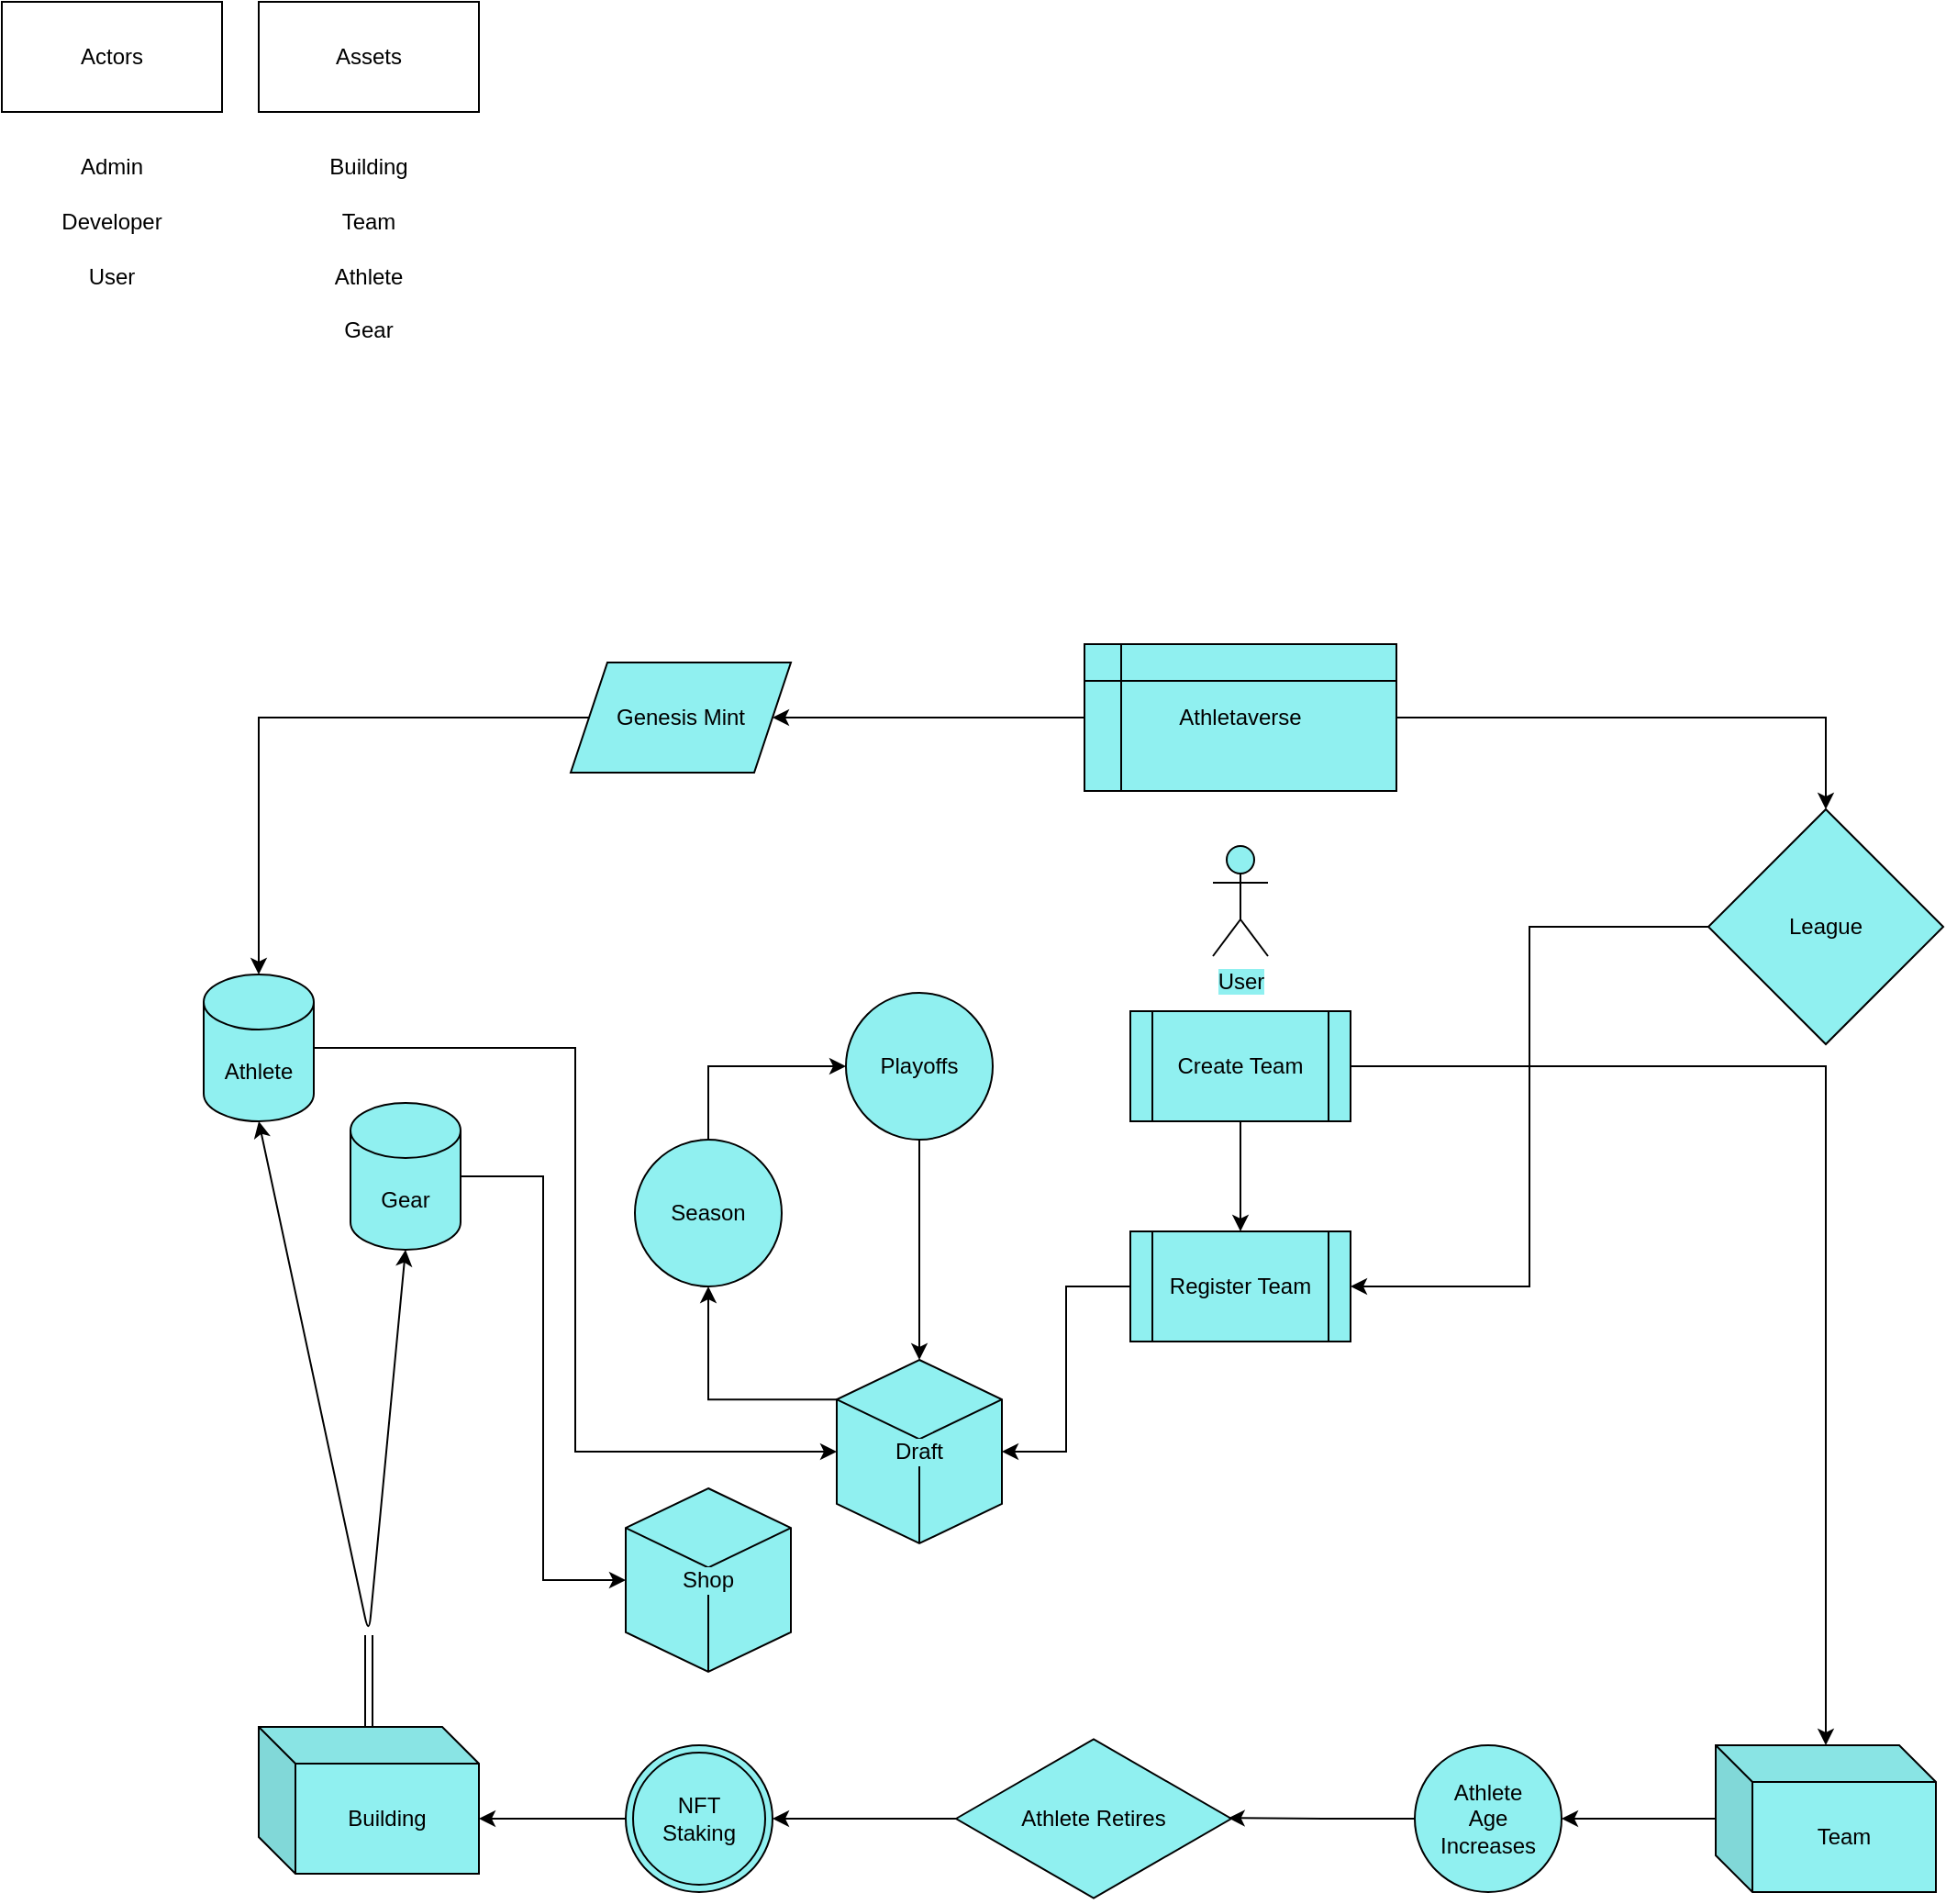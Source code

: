 <mxfile version="13.10.1" type="github">
  <diagram name="Page-1" id="c7558073-3199-34d8-9f00-42111426c3f3">
    <mxGraphModel dx="287" dy="738" grid="1" gridSize="10" guides="1" tooltips="1" connect="1" arrows="1" fold="1" page="1" pageScale="1" pageWidth="826" pageHeight="1169" background="#ffffff" math="0" shadow="0">
      <root>
        <mxCell id="0" />
        <mxCell id="1" parent="0" />
        <mxCell id="dlrHXuZqNuOjezG7PqBJ-97" value="Actors&lt;br&gt;" style="rounded=0;whiteSpace=wrap;html=1;" vertex="1" parent="1">
          <mxGeometry x="840" y="10" width="120" height="60" as="geometry" />
        </mxCell>
        <mxCell id="dlrHXuZqNuOjezG7PqBJ-98" value="Assets&lt;br&gt;" style="rounded=0;whiteSpace=wrap;html=1;" vertex="1" parent="1">
          <mxGeometry x="980" y="10" width="120" height="60" as="geometry" />
        </mxCell>
        <mxCell id="dlrHXuZqNuOjezG7PqBJ-106" value="Developer" style="text;html=1;strokeColor=none;fillColor=none;align=center;verticalAlign=middle;whiteSpace=wrap;rounded=0;" vertex="1" parent="1">
          <mxGeometry x="880" y="120" width="40" height="20" as="geometry" />
        </mxCell>
        <mxCell id="dlrHXuZqNuOjezG7PqBJ-107" value="User" style="text;html=1;strokeColor=none;fillColor=none;align=center;verticalAlign=middle;whiteSpace=wrap;rounded=0;" vertex="1" parent="1">
          <mxGeometry x="880" y="150" width="40" height="20" as="geometry" />
        </mxCell>
        <mxCell id="dlrHXuZqNuOjezG7PqBJ-108" value="Admin" style="text;html=1;align=center;verticalAlign=middle;whiteSpace=wrap;rounded=0;shadow=0;" vertex="1" parent="1">
          <mxGeometry x="880" y="90" width="40" height="20" as="geometry" />
        </mxCell>
        <mxCell id="dlrHXuZqNuOjezG7PqBJ-110" value="Building" style="text;html=1;strokeColor=none;fillColor=none;align=center;verticalAlign=middle;whiteSpace=wrap;rounded=0;" vertex="1" parent="1">
          <mxGeometry x="1020" y="90" width="40" height="20" as="geometry" />
        </mxCell>
        <mxCell id="dlrHXuZqNuOjezG7PqBJ-111" value="Team" style="text;html=1;strokeColor=none;fillColor=none;align=center;verticalAlign=middle;whiteSpace=wrap;rounded=0;" vertex="1" parent="1">
          <mxGeometry x="1020" y="120" width="40" height="20" as="geometry" />
        </mxCell>
        <mxCell id="dlrHXuZqNuOjezG7PqBJ-112" value="Athlete" style="text;html=1;strokeColor=none;fillColor=none;align=center;verticalAlign=middle;whiteSpace=wrap;rounded=0;" vertex="1" parent="1">
          <mxGeometry x="1020" y="150" width="40" height="20" as="geometry" />
        </mxCell>
        <mxCell id="dlrHXuZqNuOjezG7PqBJ-113" value="Gear" style="text;html=1;strokeColor=none;fillColor=none;align=center;verticalAlign=middle;whiteSpace=wrap;rounded=0;" vertex="1" parent="1">
          <mxGeometry x="1020" y="179" width="40" height="20" as="geometry" />
        </mxCell>
        <mxCell id="dlrHXuZqNuOjezG7PqBJ-230" style="edgeStyle=orthogonalEdgeStyle;rounded=0;orthogonalLoop=1;jettySize=auto;html=1;entryX=1;entryY=0.5;entryDx=0;entryDy=0;" edge="1" parent="1" source="dlrHXuZqNuOjezG7PqBJ-175" target="dlrHXuZqNuOjezG7PqBJ-223">
          <mxGeometry relative="1" as="geometry" />
        </mxCell>
        <mxCell id="dlrHXuZqNuOjezG7PqBJ-175" value="League" style="rhombus;whiteSpace=wrap;html=1;shadow=0;labelBackgroundColor=#90F0F0;fillColor=#90F0F0;" vertex="1" parent="1">
          <mxGeometry x="1770" y="450" width="128" height="128" as="geometry" />
        </mxCell>
        <mxCell id="dlrHXuZqNuOjezG7PqBJ-211" style="edgeStyle=orthogonalEdgeStyle;rounded=0;orthogonalLoop=1;jettySize=auto;html=1;entryX=0;entryY=0.5;entryDx=0;entryDy=0;entryPerimeter=0;" edge="1" parent="1" source="dlrHXuZqNuOjezG7PqBJ-176" target="dlrHXuZqNuOjezG7PqBJ-209">
          <mxGeometry relative="1" as="geometry" />
        </mxCell>
        <mxCell id="dlrHXuZqNuOjezG7PqBJ-176" value="Athlete" style="shape=cylinder3;whiteSpace=wrap;html=1;boundedLbl=1;backgroundOutline=1;size=15;shadow=0;labelBackgroundColor=#90F0F0;fillColor=#90F0F0;" vertex="1" parent="1">
          <mxGeometry x="950" y="540" width="60" height="80" as="geometry" />
        </mxCell>
        <mxCell id="dlrHXuZqNuOjezG7PqBJ-214" style="edgeStyle=orthogonalEdgeStyle;rounded=0;orthogonalLoop=1;jettySize=auto;html=1;entryX=0;entryY=0.5;entryDx=0;entryDy=0;entryPerimeter=0;" edge="1" parent="1" source="dlrHXuZqNuOjezG7PqBJ-177" target="dlrHXuZqNuOjezG7PqBJ-212">
          <mxGeometry relative="1" as="geometry" />
        </mxCell>
        <mxCell id="dlrHXuZqNuOjezG7PqBJ-177" value="Gear&lt;br&gt;" style="shape=cylinder3;whiteSpace=wrap;html=1;boundedLbl=1;backgroundOutline=1;size=15;shadow=0;labelBackgroundColor=#90F0F0;fillColor=#90F0F0;" vertex="1" parent="1">
          <mxGeometry x="1030" y="610" width="60" height="80" as="geometry" />
        </mxCell>
        <mxCell id="dlrHXuZqNuOjezG7PqBJ-243" style="edgeStyle=orthogonalEdgeStyle;rounded=0;orthogonalLoop=1;jettySize=auto;html=1;" edge="1" parent="1" source="dlrHXuZqNuOjezG7PqBJ-178" target="dlrHXuZqNuOjezG7PqBJ-242">
          <mxGeometry relative="1" as="geometry" />
        </mxCell>
        <mxCell id="dlrHXuZqNuOjezG7PqBJ-178" value="Team" style="shape=cube;whiteSpace=wrap;html=1;boundedLbl=1;backgroundOutline=1;darkOpacity=0.05;darkOpacity2=0.1;shadow=0;labelBackgroundColor=#90F0F0;fillColor=#90F0F0;" vertex="1" parent="1">
          <mxGeometry x="1774" y="960" width="120" height="80" as="geometry" />
        </mxCell>
        <mxCell id="dlrHXuZqNuOjezG7PqBJ-201" style="edgeStyle=orthogonalEdgeStyle;rounded=0;orthogonalLoop=1;jettySize=auto;html=1;entryX=0.5;entryY=0;entryDx=0;entryDy=0;" edge="1" parent="1" source="dlrHXuZqNuOjezG7PqBJ-179" target="dlrHXuZqNuOjezG7PqBJ-175">
          <mxGeometry relative="1" as="geometry" />
        </mxCell>
        <mxCell id="dlrHXuZqNuOjezG7PqBJ-207" style="edgeStyle=orthogonalEdgeStyle;rounded=0;orthogonalLoop=1;jettySize=auto;html=1;entryX=1;entryY=0.5;entryDx=0;entryDy=0;" edge="1" parent="1" source="dlrHXuZqNuOjezG7PqBJ-179" target="dlrHXuZqNuOjezG7PqBJ-206">
          <mxGeometry relative="1" as="geometry" />
        </mxCell>
        <mxCell id="dlrHXuZqNuOjezG7PqBJ-179" value="Athletaverse" style="shape=internalStorage;whiteSpace=wrap;html=1;backgroundOutline=1;shadow=0;labelBackgroundColor=#90F0F0;fillColor=#90F0F0;" vertex="1" parent="1">
          <mxGeometry x="1430" y="360" width="170" height="80" as="geometry" />
        </mxCell>
        <mxCell id="dlrHXuZqNuOjezG7PqBJ-199" style="edgeStyle=orthogonalEdgeStyle;shape=link;rounded=0;orthogonalLoop=1;jettySize=auto;html=1;" edge="1" parent="1" source="dlrHXuZqNuOjezG7PqBJ-184">
          <mxGeometry relative="1" as="geometry">
            <mxPoint x="1040" y="900" as="targetPoint" />
            <Array as="points">
              <mxPoint x="1040" y="910" />
            </Array>
          </mxGeometry>
        </mxCell>
        <mxCell id="dlrHXuZqNuOjezG7PqBJ-184" value="Building" style="shape=cube;whiteSpace=wrap;html=1;boundedLbl=1;backgroundOutline=1;darkOpacity=0.05;darkOpacity2=0.1;shadow=0;labelBackgroundColor=#90F0F0;fillColor=#90F0F0;" vertex="1" parent="1">
          <mxGeometry x="980" y="950" width="120" height="80" as="geometry" />
        </mxCell>
        <mxCell id="dlrHXuZqNuOjezG7PqBJ-189" style="edgeStyle=orthogonalEdgeStyle;rounded=0;orthogonalLoop=1;jettySize=auto;html=1;entryX=0;entryY=0;entryDx=120;entryDy=50;entryPerimeter=0;" edge="1" parent="1" source="dlrHXuZqNuOjezG7PqBJ-190" target="dlrHXuZqNuOjezG7PqBJ-184">
          <mxGeometry relative="1" as="geometry" />
        </mxCell>
        <mxCell id="dlrHXuZqNuOjezG7PqBJ-186" value="Athlete Retires" style="html=1;whiteSpace=wrap;aspect=fixed;shape=isoRectangle;shadow=0;labelBackgroundColor=#90F0F0;fillColor=#90F0F0;" vertex="1" parent="1">
          <mxGeometry x="1360" y="955" width="150" height="90" as="geometry" />
        </mxCell>
        <mxCell id="dlrHXuZqNuOjezG7PqBJ-190" value="NFT &lt;br&gt;Staking" style="ellipse;shape=doubleEllipse;whiteSpace=wrap;html=1;aspect=fixed;shadow=0;labelBackgroundColor=#90F0F0;fillColor=#90F0F0;" vertex="1" parent="1">
          <mxGeometry x="1180" y="960" width="80" height="80" as="geometry" />
        </mxCell>
        <mxCell id="dlrHXuZqNuOjezG7PqBJ-191" style="edgeStyle=orthogonalEdgeStyle;rounded=0;orthogonalLoop=1;jettySize=auto;html=1;" edge="1" parent="1" source="dlrHXuZqNuOjezG7PqBJ-186" target="dlrHXuZqNuOjezG7PqBJ-190">
          <mxGeometry relative="1" as="geometry">
            <mxPoint x="1440" y="1079.0" as="sourcePoint" />
            <mxPoint x="1200" y="1080" as="targetPoint" />
          </mxGeometry>
        </mxCell>
        <mxCell id="dlrHXuZqNuOjezG7PqBJ-194" value="" style="endArrow=classic;startArrow=classic;html=1;exitX=0.5;exitY=1;exitDx=0;exitDy=0;exitPerimeter=0;entryX=0.5;entryY=1;entryDx=0;entryDy=0;entryPerimeter=0;" edge="1" parent="1" source="dlrHXuZqNuOjezG7PqBJ-176" target="dlrHXuZqNuOjezG7PqBJ-177">
          <mxGeometry width="50" height="50" relative="1" as="geometry">
            <mxPoint x="1400" y="800" as="sourcePoint" />
            <mxPoint x="1450" y="750" as="targetPoint" />
            <Array as="points">
              <mxPoint x="1040" y="900" />
            </Array>
          </mxGeometry>
        </mxCell>
        <mxCell id="dlrHXuZqNuOjezG7PqBJ-202" value="User" style="shape=umlActor;verticalLabelPosition=bottom;verticalAlign=top;html=1;outlineConnect=0;shadow=0;labelBackgroundColor=#90F0F0;fillColor=#90F0F0;" vertex="1" parent="1">
          <mxGeometry x="1500" y="470" width="30" height="60" as="geometry" />
        </mxCell>
        <mxCell id="dlrHXuZqNuOjezG7PqBJ-208" style="edgeStyle=orthogonalEdgeStyle;rounded=0;orthogonalLoop=1;jettySize=auto;html=1;entryX=0.5;entryY=0;entryDx=0;entryDy=0;entryPerimeter=0;" edge="1" parent="1" source="dlrHXuZqNuOjezG7PqBJ-206" target="dlrHXuZqNuOjezG7PqBJ-176">
          <mxGeometry relative="1" as="geometry" />
        </mxCell>
        <mxCell id="dlrHXuZqNuOjezG7PqBJ-206" value="Genesis Mint" style="shape=parallelogram;perimeter=parallelogramPerimeter;whiteSpace=wrap;html=1;fixedSize=1;shadow=0;labelBackgroundColor=#90F0F0;fillColor=#90F0F0;" vertex="1" parent="1">
          <mxGeometry x="1150" y="370" width="120" height="60" as="geometry" />
        </mxCell>
        <mxCell id="dlrHXuZqNuOjezG7PqBJ-237" style="edgeStyle=orthogonalEdgeStyle;rounded=0;orthogonalLoop=1;jettySize=auto;html=1;exitX=0;exitY=0;exitDx=0;exitDy=21.607;exitPerimeter=0;entryX=0.5;entryY=1;entryDx=0;entryDy=0;" edge="1" parent="1" source="dlrHXuZqNuOjezG7PqBJ-209" target="dlrHXuZqNuOjezG7PqBJ-221">
          <mxGeometry relative="1" as="geometry" />
        </mxCell>
        <mxCell id="dlrHXuZqNuOjezG7PqBJ-209" value="Draft" style="html=1;whiteSpace=wrap;shape=isoCube2;backgroundOutline=1;isoAngle=15;shadow=0;labelBackgroundColor=#90F0F0;fillColor=#90F0F0;" vertex="1" parent="1">
          <mxGeometry x="1295" y="750" width="90" height="100" as="geometry" />
        </mxCell>
        <mxCell id="dlrHXuZqNuOjezG7PqBJ-212" value="Shop" style="html=1;whiteSpace=wrap;shape=isoCube2;backgroundOutline=1;isoAngle=15;shadow=0;labelBackgroundColor=#90F0F0;fillColor=#90F0F0;" vertex="1" parent="1">
          <mxGeometry x="1180" y="820" width="90" height="100" as="geometry" />
        </mxCell>
        <mxCell id="dlrHXuZqNuOjezG7PqBJ-219" style="edgeStyle=orthogonalEdgeStyle;rounded=0;orthogonalLoop=1;jettySize=auto;html=1;" edge="1" parent="1" source="dlrHXuZqNuOjezG7PqBJ-215" target="dlrHXuZqNuOjezG7PqBJ-178">
          <mxGeometry relative="1" as="geometry" />
        </mxCell>
        <mxCell id="dlrHXuZqNuOjezG7PqBJ-228" style="edgeStyle=orthogonalEdgeStyle;rounded=0;orthogonalLoop=1;jettySize=auto;html=1;" edge="1" parent="1" source="dlrHXuZqNuOjezG7PqBJ-215" target="dlrHXuZqNuOjezG7PqBJ-223">
          <mxGeometry relative="1" as="geometry" />
        </mxCell>
        <mxCell id="dlrHXuZqNuOjezG7PqBJ-215" value="Create Team" style="shape=process;whiteSpace=wrap;html=1;backgroundOutline=1;shadow=0;labelBackgroundColor=#90F0F0;fillColor=#90F0F0;" vertex="1" parent="1">
          <mxGeometry x="1455" y="560" width="120" height="60" as="geometry" />
        </mxCell>
        <mxCell id="dlrHXuZqNuOjezG7PqBJ-241" style="edgeStyle=orthogonalEdgeStyle;rounded=0;orthogonalLoop=1;jettySize=auto;html=1;exitX=0.5;exitY=0;exitDx=0;exitDy=0;entryX=0;entryY=0.5;entryDx=0;entryDy=0;" edge="1" parent="1" source="dlrHXuZqNuOjezG7PqBJ-221" target="dlrHXuZqNuOjezG7PqBJ-233">
          <mxGeometry relative="1" as="geometry" />
        </mxCell>
        <mxCell id="dlrHXuZqNuOjezG7PqBJ-221" value="Season" style="ellipse;whiteSpace=wrap;html=1;aspect=fixed;shadow=0;labelBackgroundColor=#90F0F0;fillColor=#90F0F0;" vertex="1" parent="1">
          <mxGeometry x="1185" y="630" width="80" height="80" as="geometry" />
        </mxCell>
        <mxCell id="dlrHXuZqNuOjezG7PqBJ-235" style="edgeStyle=orthogonalEdgeStyle;rounded=0;orthogonalLoop=1;jettySize=auto;html=1;entryX=1;entryY=0.5;entryDx=0;entryDy=0;entryPerimeter=0;" edge="1" parent="1" source="dlrHXuZqNuOjezG7PqBJ-223" target="dlrHXuZqNuOjezG7PqBJ-209">
          <mxGeometry relative="1" as="geometry" />
        </mxCell>
        <mxCell id="dlrHXuZqNuOjezG7PqBJ-223" value="Register Team" style="shape=process;whiteSpace=wrap;html=1;backgroundOutline=1;shadow=0;labelBackgroundColor=#90F0F0;fillColor=#90F0F0;" vertex="1" parent="1">
          <mxGeometry x="1455" y="680" width="120" height="60" as="geometry" />
        </mxCell>
        <mxCell id="dlrHXuZqNuOjezG7PqBJ-239" style="edgeStyle=orthogonalEdgeStyle;rounded=0;orthogonalLoop=1;jettySize=auto;html=1;entryX=0.5;entryY=0;entryDx=0;entryDy=0;entryPerimeter=0;" edge="1" parent="1" source="dlrHXuZqNuOjezG7PqBJ-233" target="dlrHXuZqNuOjezG7PqBJ-209">
          <mxGeometry relative="1" as="geometry" />
        </mxCell>
        <mxCell id="dlrHXuZqNuOjezG7PqBJ-233" value="Playoffs" style="ellipse;whiteSpace=wrap;html=1;aspect=fixed;shadow=0;labelBackgroundColor=#90F0F0;fillColor=#90F0F0;" vertex="1" parent="1">
          <mxGeometry x="1300" y="550" width="80" height="80" as="geometry" />
        </mxCell>
        <mxCell id="dlrHXuZqNuOjezG7PqBJ-244" style="edgeStyle=orthogonalEdgeStyle;rounded=0;orthogonalLoop=1;jettySize=auto;html=1;entryX=0.989;entryY=0.496;entryDx=0;entryDy=0;entryPerimeter=0;" edge="1" parent="1" source="dlrHXuZqNuOjezG7PqBJ-242" target="dlrHXuZqNuOjezG7PqBJ-186">
          <mxGeometry relative="1" as="geometry" />
        </mxCell>
        <mxCell id="dlrHXuZqNuOjezG7PqBJ-242" value="Athlete&lt;br&gt;Age &lt;br&gt;Increases" style="ellipse;whiteSpace=wrap;html=1;aspect=fixed;shadow=0;labelBackgroundColor=#90F0F0;fillColor=#90F0F0;" vertex="1" parent="1">
          <mxGeometry x="1610" y="960" width="80" height="80" as="geometry" />
        </mxCell>
      </root>
    </mxGraphModel>
  </diagram>
</mxfile>
